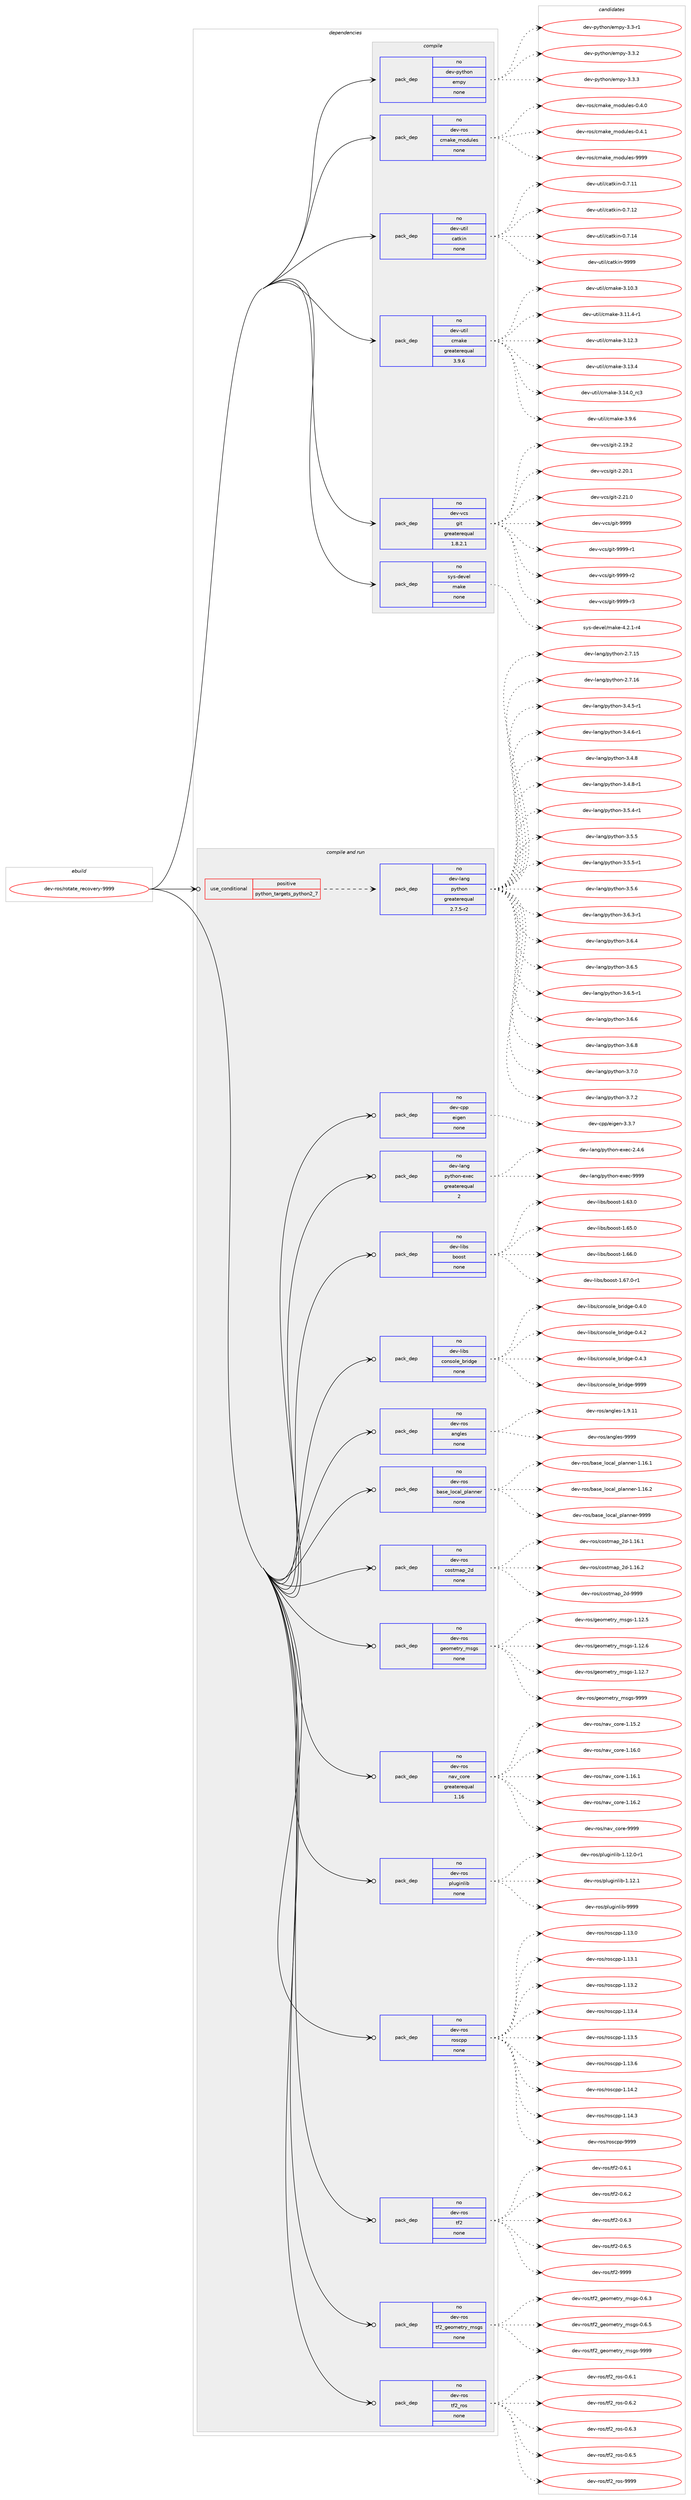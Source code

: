 digraph prolog {

# *************
# Graph options
# *************

newrank=true;
concentrate=true;
compound=true;
graph [rankdir=LR,fontname=Helvetica,fontsize=10,ranksep=1.5];#, ranksep=2.5, nodesep=0.2];
edge  [arrowhead=vee];
node  [fontname=Helvetica,fontsize=10];

# **********
# The ebuild
# **********

subgraph cluster_leftcol {
color=gray;
rank=same;
label=<<i>ebuild</i>>;
id [label="dev-ros/rotate_recovery-9999", color=red, width=4, href="../dev-ros/rotate_recovery-9999.svg"];
}

# ****************
# The dependencies
# ****************

subgraph cluster_midcol {
color=gray;
label=<<i>dependencies</i>>;
subgraph cluster_compile {
fillcolor="#eeeeee";
style=filled;
label=<<i>compile</i>>;
subgraph pack1055062 {
dependency1468917 [label=<<TABLE BORDER="0" CELLBORDER="1" CELLSPACING="0" CELLPADDING="4" WIDTH="220"><TR><TD ROWSPAN="6" CELLPADDING="30">pack_dep</TD></TR><TR><TD WIDTH="110">no</TD></TR><TR><TD>dev-python</TD></TR><TR><TD>empy</TD></TR><TR><TD>none</TD></TR><TR><TD></TD></TR></TABLE>>, shape=none, color=blue];
}
id:e -> dependency1468917:w [weight=20,style="solid",arrowhead="vee"];
subgraph pack1055063 {
dependency1468918 [label=<<TABLE BORDER="0" CELLBORDER="1" CELLSPACING="0" CELLPADDING="4" WIDTH="220"><TR><TD ROWSPAN="6" CELLPADDING="30">pack_dep</TD></TR><TR><TD WIDTH="110">no</TD></TR><TR><TD>dev-ros</TD></TR><TR><TD>cmake_modules</TD></TR><TR><TD>none</TD></TR><TR><TD></TD></TR></TABLE>>, shape=none, color=blue];
}
id:e -> dependency1468918:w [weight=20,style="solid",arrowhead="vee"];
subgraph pack1055064 {
dependency1468919 [label=<<TABLE BORDER="0" CELLBORDER="1" CELLSPACING="0" CELLPADDING="4" WIDTH="220"><TR><TD ROWSPAN="6" CELLPADDING="30">pack_dep</TD></TR><TR><TD WIDTH="110">no</TD></TR><TR><TD>dev-util</TD></TR><TR><TD>catkin</TD></TR><TR><TD>none</TD></TR><TR><TD></TD></TR></TABLE>>, shape=none, color=blue];
}
id:e -> dependency1468919:w [weight=20,style="solid",arrowhead="vee"];
subgraph pack1055065 {
dependency1468920 [label=<<TABLE BORDER="0" CELLBORDER="1" CELLSPACING="0" CELLPADDING="4" WIDTH="220"><TR><TD ROWSPAN="6" CELLPADDING="30">pack_dep</TD></TR><TR><TD WIDTH="110">no</TD></TR><TR><TD>dev-util</TD></TR><TR><TD>cmake</TD></TR><TR><TD>greaterequal</TD></TR><TR><TD>3.9.6</TD></TR></TABLE>>, shape=none, color=blue];
}
id:e -> dependency1468920:w [weight=20,style="solid",arrowhead="vee"];
subgraph pack1055066 {
dependency1468921 [label=<<TABLE BORDER="0" CELLBORDER="1" CELLSPACING="0" CELLPADDING="4" WIDTH="220"><TR><TD ROWSPAN="6" CELLPADDING="30">pack_dep</TD></TR><TR><TD WIDTH="110">no</TD></TR><TR><TD>dev-vcs</TD></TR><TR><TD>git</TD></TR><TR><TD>greaterequal</TD></TR><TR><TD>1.8.2.1</TD></TR></TABLE>>, shape=none, color=blue];
}
id:e -> dependency1468921:w [weight=20,style="solid",arrowhead="vee"];
subgraph pack1055067 {
dependency1468922 [label=<<TABLE BORDER="0" CELLBORDER="1" CELLSPACING="0" CELLPADDING="4" WIDTH="220"><TR><TD ROWSPAN="6" CELLPADDING="30">pack_dep</TD></TR><TR><TD WIDTH="110">no</TD></TR><TR><TD>sys-devel</TD></TR><TR><TD>make</TD></TR><TR><TD>none</TD></TR><TR><TD></TD></TR></TABLE>>, shape=none, color=blue];
}
id:e -> dependency1468922:w [weight=20,style="solid",arrowhead="vee"];
}
subgraph cluster_compileandrun {
fillcolor="#eeeeee";
style=filled;
label=<<i>compile and run</i>>;
subgraph cond390465 {
dependency1468923 [label=<<TABLE BORDER="0" CELLBORDER="1" CELLSPACING="0" CELLPADDING="4"><TR><TD ROWSPAN="3" CELLPADDING="10">use_conditional</TD></TR><TR><TD>positive</TD></TR><TR><TD>python_targets_python2_7</TD></TR></TABLE>>, shape=none, color=red];
subgraph pack1055068 {
dependency1468924 [label=<<TABLE BORDER="0" CELLBORDER="1" CELLSPACING="0" CELLPADDING="4" WIDTH="220"><TR><TD ROWSPAN="6" CELLPADDING="30">pack_dep</TD></TR><TR><TD WIDTH="110">no</TD></TR><TR><TD>dev-lang</TD></TR><TR><TD>python</TD></TR><TR><TD>greaterequal</TD></TR><TR><TD>2.7.5-r2</TD></TR></TABLE>>, shape=none, color=blue];
}
dependency1468923:e -> dependency1468924:w [weight=20,style="dashed",arrowhead="vee"];
}
id:e -> dependency1468923:w [weight=20,style="solid",arrowhead="odotvee"];
subgraph pack1055069 {
dependency1468925 [label=<<TABLE BORDER="0" CELLBORDER="1" CELLSPACING="0" CELLPADDING="4" WIDTH="220"><TR><TD ROWSPAN="6" CELLPADDING="30">pack_dep</TD></TR><TR><TD WIDTH="110">no</TD></TR><TR><TD>dev-cpp</TD></TR><TR><TD>eigen</TD></TR><TR><TD>none</TD></TR><TR><TD></TD></TR></TABLE>>, shape=none, color=blue];
}
id:e -> dependency1468925:w [weight=20,style="solid",arrowhead="odotvee"];
subgraph pack1055070 {
dependency1468926 [label=<<TABLE BORDER="0" CELLBORDER="1" CELLSPACING="0" CELLPADDING="4" WIDTH="220"><TR><TD ROWSPAN="6" CELLPADDING="30">pack_dep</TD></TR><TR><TD WIDTH="110">no</TD></TR><TR><TD>dev-lang</TD></TR><TR><TD>python-exec</TD></TR><TR><TD>greaterequal</TD></TR><TR><TD>2</TD></TR></TABLE>>, shape=none, color=blue];
}
id:e -> dependency1468926:w [weight=20,style="solid",arrowhead="odotvee"];
subgraph pack1055071 {
dependency1468927 [label=<<TABLE BORDER="0" CELLBORDER="1" CELLSPACING="0" CELLPADDING="4" WIDTH="220"><TR><TD ROWSPAN="6" CELLPADDING="30">pack_dep</TD></TR><TR><TD WIDTH="110">no</TD></TR><TR><TD>dev-libs</TD></TR><TR><TD>boost</TD></TR><TR><TD>none</TD></TR><TR><TD></TD></TR></TABLE>>, shape=none, color=blue];
}
id:e -> dependency1468927:w [weight=20,style="solid",arrowhead="odotvee"];
subgraph pack1055072 {
dependency1468928 [label=<<TABLE BORDER="0" CELLBORDER="1" CELLSPACING="0" CELLPADDING="4" WIDTH="220"><TR><TD ROWSPAN="6" CELLPADDING="30">pack_dep</TD></TR><TR><TD WIDTH="110">no</TD></TR><TR><TD>dev-libs</TD></TR><TR><TD>console_bridge</TD></TR><TR><TD>none</TD></TR><TR><TD></TD></TR></TABLE>>, shape=none, color=blue];
}
id:e -> dependency1468928:w [weight=20,style="solid",arrowhead="odotvee"];
subgraph pack1055073 {
dependency1468929 [label=<<TABLE BORDER="0" CELLBORDER="1" CELLSPACING="0" CELLPADDING="4" WIDTH="220"><TR><TD ROWSPAN="6" CELLPADDING="30">pack_dep</TD></TR><TR><TD WIDTH="110">no</TD></TR><TR><TD>dev-ros</TD></TR><TR><TD>angles</TD></TR><TR><TD>none</TD></TR><TR><TD></TD></TR></TABLE>>, shape=none, color=blue];
}
id:e -> dependency1468929:w [weight=20,style="solid",arrowhead="odotvee"];
subgraph pack1055074 {
dependency1468930 [label=<<TABLE BORDER="0" CELLBORDER="1" CELLSPACING="0" CELLPADDING="4" WIDTH="220"><TR><TD ROWSPAN="6" CELLPADDING="30">pack_dep</TD></TR><TR><TD WIDTH="110">no</TD></TR><TR><TD>dev-ros</TD></TR><TR><TD>base_local_planner</TD></TR><TR><TD>none</TD></TR><TR><TD></TD></TR></TABLE>>, shape=none, color=blue];
}
id:e -> dependency1468930:w [weight=20,style="solid",arrowhead="odotvee"];
subgraph pack1055075 {
dependency1468931 [label=<<TABLE BORDER="0" CELLBORDER="1" CELLSPACING="0" CELLPADDING="4" WIDTH="220"><TR><TD ROWSPAN="6" CELLPADDING="30">pack_dep</TD></TR><TR><TD WIDTH="110">no</TD></TR><TR><TD>dev-ros</TD></TR><TR><TD>costmap_2d</TD></TR><TR><TD>none</TD></TR><TR><TD></TD></TR></TABLE>>, shape=none, color=blue];
}
id:e -> dependency1468931:w [weight=20,style="solid",arrowhead="odotvee"];
subgraph pack1055076 {
dependency1468932 [label=<<TABLE BORDER="0" CELLBORDER="1" CELLSPACING="0" CELLPADDING="4" WIDTH="220"><TR><TD ROWSPAN="6" CELLPADDING="30">pack_dep</TD></TR><TR><TD WIDTH="110">no</TD></TR><TR><TD>dev-ros</TD></TR><TR><TD>geometry_msgs</TD></TR><TR><TD>none</TD></TR><TR><TD></TD></TR></TABLE>>, shape=none, color=blue];
}
id:e -> dependency1468932:w [weight=20,style="solid",arrowhead="odotvee"];
subgraph pack1055077 {
dependency1468933 [label=<<TABLE BORDER="0" CELLBORDER="1" CELLSPACING="0" CELLPADDING="4" WIDTH="220"><TR><TD ROWSPAN="6" CELLPADDING="30">pack_dep</TD></TR><TR><TD WIDTH="110">no</TD></TR><TR><TD>dev-ros</TD></TR><TR><TD>nav_core</TD></TR><TR><TD>greaterequal</TD></TR><TR><TD>1.16</TD></TR></TABLE>>, shape=none, color=blue];
}
id:e -> dependency1468933:w [weight=20,style="solid",arrowhead="odotvee"];
subgraph pack1055078 {
dependency1468934 [label=<<TABLE BORDER="0" CELLBORDER="1" CELLSPACING="0" CELLPADDING="4" WIDTH="220"><TR><TD ROWSPAN="6" CELLPADDING="30">pack_dep</TD></TR><TR><TD WIDTH="110">no</TD></TR><TR><TD>dev-ros</TD></TR><TR><TD>pluginlib</TD></TR><TR><TD>none</TD></TR><TR><TD></TD></TR></TABLE>>, shape=none, color=blue];
}
id:e -> dependency1468934:w [weight=20,style="solid",arrowhead="odotvee"];
subgraph pack1055079 {
dependency1468935 [label=<<TABLE BORDER="0" CELLBORDER="1" CELLSPACING="0" CELLPADDING="4" WIDTH="220"><TR><TD ROWSPAN="6" CELLPADDING="30">pack_dep</TD></TR><TR><TD WIDTH="110">no</TD></TR><TR><TD>dev-ros</TD></TR><TR><TD>roscpp</TD></TR><TR><TD>none</TD></TR><TR><TD></TD></TR></TABLE>>, shape=none, color=blue];
}
id:e -> dependency1468935:w [weight=20,style="solid",arrowhead="odotvee"];
subgraph pack1055080 {
dependency1468936 [label=<<TABLE BORDER="0" CELLBORDER="1" CELLSPACING="0" CELLPADDING="4" WIDTH="220"><TR><TD ROWSPAN="6" CELLPADDING="30">pack_dep</TD></TR><TR><TD WIDTH="110">no</TD></TR><TR><TD>dev-ros</TD></TR><TR><TD>tf2</TD></TR><TR><TD>none</TD></TR><TR><TD></TD></TR></TABLE>>, shape=none, color=blue];
}
id:e -> dependency1468936:w [weight=20,style="solid",arrowhead="odotvee"];
subgraph pack1055081 {
dependency1468937 [label=<<TABLE BORDER="0" CELLBORDER="1" CELLSPACING="0" CELLPADDING="4" WIDTH="220"><TR><TD ROWSPAN="6" CELLPADDING="30">pack_dep</TD></TR><TR><TD WIDTH="110">no</TD></TR><TR><TD>dev-ros</TD></TR><TR><TD>tf2_geometry_msgs</TD></TR><TR><TD>none</TD></TR><TR><TD></TD></TR></TABLE>>, shape=none, color=blue];
}
id:e -> dependency1468937:w [weight=20,style="solid",arrowhead="odotvee"];
subgraph pack1055082 {
dependency1468938 [label=<<TABLE BORDER="0" CELLBORDER="1" CELLSPACING="0" CELLPADDING="4" WIDTH="220"><TR><TD ROWSPAN="6" CELLPADDING="30">pack_dep</TD></TR><TR><TD WIDTH="110">no</TD></TR><TR><TD>dev-ros</TD></TR><TR><TD>tf2_ros</TD></TR><TR><TD>none</TD></TR><TR><TD></TD></TR></TABLE>>, shape=none, color=blue];
}
id:e -> dependency1468938:w [weight=20,style="solid",arrowhead="odotvee"];
}
subgraph cluster_run {
fillcolor="#eeeeee";
style=filled;
label=<<i>run</i>>;
}
}

# **************
# The candidates
# **************

subgraph cluster_choices {
rank=same;
color=gray;
label=<<i>candidates</i>>;

subgraph choice1055062 {
color=black;
nodesep=1;
choice1001011184511212111610411111047101109112121455146514511449 [label="dev-python/empy-3.3-r1", color=red, width=4,href="../dev-python/empy-3.3-r1.svg"];
choice1001011184511212111610411111047101109112121455146514650 [label="dev-python/empy-3.3.2", color=red, width=4,href="../dev-python/empy-3.3.2.svg"];
choice1001011184511212111610411111047101109112121455146514651 [label="dev-python/empy-3.3.3", color=red, width=4,href="../dev-python/empy-3.3.3.svg"];
dependency1468917:e -> choice1001011184511212111610411111047101109112121455146514511449:w [style=dotted,weight="100"];
dependency1468917:e -> choice1001011184511212111610411111047101109112121455146514650:w [style=dotted,weight="100"];
dependency1468917:e -> choice1001011184511212111610411111047101109112121455146514651:w [style=dotted,weight="100"];
}
subgraph choice1055063 {
color=black;
nodesep=1;
choice1001011184511411111547991099710710195109111100117108101115454846524648 [label="dev-ros/cmake_modules-0.4.0", color=red, width=4,href="../dev-ros/cmake_modules-0.4.0.svg"];
choice1001011184511411111547991099710710195109111100117108101115454846524649 [label="dev-ros/cmake_modules-0.4.1", color=red, width=4,href="../dev-ros/cmake_modules-0.4.1.svg"];
choice10010111845114111115479910997107101951091111001171081011154557575757 [label="dev-ros/cmake_modules-9999", color=red, width=4,href="../dev-ros/cmake_modules-9999.svg"];
dependency1468918:e -> choice1001011184511411111547991099710710195109111100117108101115454846524648:w [style=dotted,weight="100"];
dependency1468918:e -> choice1001011184511411111547991099710710195109111100117108101115454846524649:w [style=dotted,weight="100"];
dependency1468918:e -> choice10010111845114111115479910997107101951091111001171081011154557575757:w [style=dotted,weight="100"];
}
subgraph choice1055064 {
color=black;
nodesep=1;
choice1001011184511711610510847999711610710511045484655464949 [label="dev-util/catkin-0.7.11", color=red, width=4,href="../dev-util/catkin-0.7.11.svg"];
choice1001011184511711610510847999711610710511045484655464950 [label="dev-util/catkin-0.7.12", color=red, width=4,href="../dev-util/catkin-0.7.12.svg"];
choice1001011184511711610510847999711610710511045484655464952 [label="dev-util/catkin-0.7.14", color=red, width=4,href="../dev-util/catkin-0.7.14.svg"];
choice100101118451171161051084799971161071051104557575757 [label="dev-util/catkin-9999", color=red, width=4,href="../dev-util/catkin-9999.svg"];
dependency1468919:e -> choice1001011184511711610510847999711610710511045484655464949:w [style=dotted,weight="100"];
dependency1468919:e -> choice1001011184511711610510847999711610710511045484655464950:w [style=dotted,weight="100"];
dependency1468919:e -> choice1001011184511711610510847999711610710511045484655464952:w [style=dotted,weight="100"];
dependency1468919:e -> choice100101118451171161051084799971161071051104557575757:w [style=dotted,weight="100"];
}
subgraph choice1055065 {
color=black;
nodesep=1;
choice1001011184511711610510847991099710710145514649484651 [label="dev-util/cmake-3.10.3", color=red, width=4,href="../dev-util/cmake-3.10.3.svg"];
choice10010111845117116105108479910997107101455146494946524511449 [label="dev-util/cmake-3.11.4-r1", color=red, width=4,href="../dev-util/cmake-3.11.4-r1.svg"];
choice1001011184511711610510847991099710710145514649504651 [label="dev-util/cmake-3.12.3", color=red, width=4,href="../dev-util/cmake-3.12.3.svg"];
choice1001011184511711610510847991099710710145514649514652 [label="dev-util/cmake-3.13.4", color=red, width=4,href="../dev-util/cmake-3.13.4.svg"];
choice1001011184511711610510847991099710710145514649524648951149951 [label="dev-util/cmake-3.14.0_rc3", color=red, width=4,href="../dev-util/cmake-3.14.0_rc3.svg"];
choice10010111845117116105108479910997107101455146574654 [label="dev-util/cmake-3.9.6", color=red, width=4,href="../dev-util/cmake-3.9.6.svg"];
dependency1468920:e -> choice1001011184511711610510847991099710710145514649484651:w [style=dotted,weight="100"];
dependency1468920:e -> choice10010111845117116105108479910997107101455146494946524511449:w [style=dotted,weight="100"];
dependency1468920:e -> choice1001011184511711610510847991099710710145514649504651:w [style=dotted,weight="100"];
dependency1468920:e -> choice1001011184511711610510847991099710710145514649514652:w [style=dotted,weight="100"];
dependency1468920:e -> choice1001011184511711610510847991099710710145514649524648951149951:w [style=dotted,weight="100"];
dependency1468920:e -> choice10010111845117116105108479910997107101455146574654:w [style=dotted,weight="100"];
}
subgraph choice1055066 {
color=black;
nodesep=1;
choice10010111845118991154710310511645504649574650 [label="dev-vcs/git-2.19.2", color=red, width=4,href="../dev-vcs/git-2.19.2.svg"];
choice10010111845118991154710310511645504650484649 [label="dev-vcs/git-2.20.1", color=red, width=4,href="../dev-vcs/git-2.20.1.svg"];
choice10010111845118991154710310511645504650494648 [label="dev-vcs/git-2.21.0", color=red, width=4,href="../dev-vcs/git-2.21.0.svg"];
choice1001011184511899115471031051164557575757 [label="dev-vcs/git-9999", color=red, width=4,href="../dev-vcs/git-9999.svg"];
choice10010111845118991154710310511645575757574511449 [label="dev-vcs/git-9999-r1", color=red, width=4,href="../dev-vcs/git-9999-r1.svg"];
choice10010111845118991154710310511645575757574511450 [label="dev-vcs/git-9999-r2", color=red, width=4,href="../dev-vcs/git-9999-r2.svg"];
choice10010111845118991154710310511645575757574511451 [label="dev-vcs/git-9999-r3", color=red, width=4,href="../dev-vcs/git-9999-r3.svg"];
dependency1468921:e -> choice10010111845118991154710310511645504649574650:w [style=dotted,weight="100"];
dependency1468921:e -> choice10010111845118991154710310511645504650484649:w [style=dotted,weight="100"];
dependency1468921:e -> choice10010111845118991154710310511645504650494648:w [style=dotted,weight="100"];
dependency1468921:e -> choice1001011184511899115471031051164557575757:w [style=dotted,weight="100"];
dependency1468921:e -> choice10010111845118991154710310511645575757574511449:w [style=dotted,weight="100"];
dependency1468921:e -> choice10010111845118991154710310511645575757574511450:w [style=dotted,weight="100"];
dependency1468921:e -> choice10010111845118991154710310511645575757574511451:w [style=dotted,weight="100"];
}
subgraph choice1055067 {
color=black;
nodesep=1;
choice1151211154510010111810110847109971071014552465046494511452 [label="sys-devel/make-4.2.1-r4", color=red, width=4,href="../sys-devel/make-4.2.1-r4.svg"];
dependency1468922:e -> choice1151211154510010111810110847109971071014552465046494511452:w [style=dotted,weight="100"];
}
subgraph choice1055068 {
color=black;
nodesep=1;
choice10010111845108971101034711212111610411111045504655464953 [label="dev-lang/python-2.7.15", color=red, width=4,href="../dev-lang/python-2.7.15.svg"];
choice10010111845108971101034711212111610411111045504655464954 [label="dev-lang/python-2.7.16", color=red, width=4,href="../dev-lang/python-2.7.16.svg"];
choice1001011184510897110103471121211161041111104551465246534511449 [label="dev-lang/python-3.4.5-r1", color=red, width=4,href="../dev-lang/python-3.4.5-r1.svg"];
choice1001011184510897110103471121211161041111104551465246544511449 [label="dev-lang/python-3.4.6-r1", color=red, width=4,href="../dev-lang/python-3.4.6-r1.svg"];
choice100101118451089711010347112121116104111110455146524656 [label="dev-lang/python-3.4.8", color=red, width=4,href="../dev-lang/python-3.4.8.svg"];
choice1001011184510897110103471121211161041111104551465246564511449 [label="dev-lang/python-3.4.8-r1", color=red, width=4,href="../dev-lang/python-3.4.8-r1.svg"];
choice1001011184510897110103471121211161041111104551465346524511449 [label="dev-lang/python-3.5.4-r1", color=red, width=4,href="../dev-lang/python-3.5.4-r1.svg"];
choice100101118451089711010347112121116104111110455146534653 [label="dev-lang/python-3.5.5", color=red, width=4,href="../dev-lang/python-3.5.5.svg"];
choice1001011184510897110103471121211161041111104551465346534511449 [label="dev-lang/python-3.5.5-r1", color=red, width=4,href="../dev-lang/python-3.5.5-r1.svg"];
choice100101118451089711010347112121116104111110455146534654 [label="dev-lang/python-3.5.6", color=red, width=4,href="../dev-lang/python-3.5.6.svg"];
choice1001011184510897110103471121211161041111104551465446514511449 [label="dev-lang/python-3.6.3-r1", color=red, width=4,href="../dev-lang/python-3.6.3-r1.svg"];
choice100101118451089711010347112121116104111110455146544652 [label="dev-lang/python-3.6.4", color=red, width=4,href="../dev-lang/python-3.6.4.svg"];
choice100101118451089711010347112121116104111110455146544653 [label="dev-lang/python-3.6.5", color=red, width=4,href="../dev-lang/python-3.6.5.svg"];
choice1001011184510897110103471121211161041111104551465446534511449 [label="dev-lang/python-3.6.5-r1", color=red, width=4,href="../dev-lang/python-3.6.5-r1.svg"];
choice100101118451089711010347112121116104111110455146544654 [label="dev-lang/python-3.6.6", color=red, width=4,href="../dev-lang/python-3.6.6.svg"];
choice100101118451089711010347112121116104111110455146544656 [label="dev-lang/python-3.6.8", color=red, width=4,href="../dev-lang/python-3.6.8.svg"];
choice100101118451089711010347112121116104111110455146554648 [label="dev-lang/python-3.7.0", color=red, width=4,href="../dev-lang/python-3.7.0.svg"];
choice100101118451089711010347112121116104111110455146554650 [label="dev-lang/python-3.7.2", color=red, width=4,href="../dev-lang/python-3.7.2.svg"];
dependency1468924:e -> choice10010111845108971101034711212111610411111045504655464953:w [style=dotted,weight="100"];
dependency1468924:e -> choice10010111845108971101034711212111610411111045504655464954:w [style=dotted,weight="100"];
dependency1468924:e -> choice1001011184510897110103471121211161041111104551465246534511449:w [style=dotted,weight="100"];
dependency1468924:e -> choice1001011184510897110103471121211161041111104551465246544511449:w [style=dotted,weight="100"];
dependency1468924:e -> choice100101118451089711010347112121116104111110455146524656:w [style=dotted,weight="100"];
dependency1468924:e -> choice1001011184510897110103471121211161041111104551465246564511449:w [style=dotted,weight="100"];
dependency1468924:e -> choice1001011184510897110103471121211161041111104551465346524511449:w [style=dotted,weight="100"];
dependency1468924:e -> choice100101118451089711010347112121116104111110455146534653:w [style=dotted,weight="100"];
dependency1468924:e -> choice1001011184510897110103471121211161041111104551465346534511449:w [style=dotted,weight="100"];
dependency1468924:e -> choice100101118451089711010347112121116104111110455146534654:w [style=dotted,weight="100"];
dependency1468924:e -> choice1001011184510897110103471121211161041111104551465446514511449:w [style=dotted,weight="100"];
dependency1468924:e -> choice100101118451089711010347112121116104111110455146544652:w [style=dotted,weight="100"];
dependency1468924:e -> choice100101118451089711010347112121116104111110455146544653:w [style=dotted,weight="100"];
dependency1468924:e -> choice1001011184510897110103471121211161041111104551465446534511449:w [style=dotted,weight="100"];
dependency1468924:e -> choice100101118451089711010347112121116104111110455146544654:w [style=dotted,weight="100"];
dependency1468924:e -> choice100101118451089711010347112121116104111110455146544656:w [style=dotted,weight="100"];
dependency1468924:e -> choice100101118451089711010347112121116104111110455146554648:w [style=dotted,weight="100"];
dependency1468924:e -> choice100101118451089711010347112121116104111110455146554650:w [style=dotted,weight="100"];
}
subgraph choice1055069 {
color=black;
nodesep=1;
choice100101118459911211247101105103101110455146514655 [label="dev-cpp/eigen-3.3.7", color=red, width=4,href="../dev-cpp/eigen-3.3.7.svg"];
dependency1468925:e -> choice100101118459911211247101105103101110455146514655:w [style=dotted,weight="100"];
}
subgraph choice1055070 {
color=black;
nodesep=1;
choice1001011184510897110103471121211161041111104510112010199455046524654 [label="dev-lang/python-exec-2.4.6", color=red, width=4,href="../dev-lang/python-exec-2.4.6.svg"];
choice10010111845108971101034711212111610411111045101120101994557575757 [label="dev-lang/python-exec-9999", color=red, width=4,href="../dev-lang/python-exec-9999.svg"];
dependency1468926:e -> choice1001011184510897110103471121211161041111104510112010199455046524654:w [style=dotted,weight="100"];
dependency1468926:e -> choice10010111845108971101034711212111610411111045101120101994557575757:w [style=dotted,weight="100"];
}
subgraph choice1055071 {
color=black;
nodesep=1;
choice1001011184510810598115479811111111511645494654514648 [label="dev-libs/boost-1.63.0", color=red, width=4,href="../dev-libs/boost-1.63.0.svg"];
choice1001011184510810598115479811111111511645494654534648 [label="dev-libs/boost-1.65.0", color=red, width=4,href="../dev-libs/boost-1.65.0.svg"];
choice1001011184510810598115479811111111511645494654544648 [label="dev-libs/boost-1.66.0", color=red, width=4,href="../dev-libs/boost-1.66.0.svg"];
choice10010111845108105981154798111111115116454946545546484511449 [label="dev-libs/boost-1.67.0-r1", color=red, width=4,href="../dev-libs/boost-1.67.0-r1.svg"];
dependency1468927:e -> choice1001011184510810598115479811111111511645494654514648:w [style=dotted,weight="100"];
dependency1468927:e -> choice1001011184510810598115479811111111511645494654534648:w [style=dotted,weight="100"];
dependency1468927:e -> choice1001011184510810598115479811111111511645494654544648:w [style=dotted,weight="100"];
dependency1468927:e -> choice10010111845108105981154798111111115116454946545546484511449:w [style=dotted,weight="100"];
}
subgraph choice1055072 {
color=black;
nodesep=1;
choice100101118451081059811547991111101151111081019598114105100103101454846524648 [label="dev-libs/console_bridge-0.4.0", color=red, width=4,href="../dev-libs/console_bridge-0.4.0.svg"];
choice100101118451081059811547991111101151111081019598114105100103101454846524650 [label="dev-libs/console_bridge-0.4.2", color=red, width=4,href="../dev-libs/console_bridge-0.4.2.svg"];
choice100101118451081059811547991111101151111081019598114105100103101454846524651 [label="dev-libs/console_bridge-0.4.3", color=red, width=4,href="../dev-libs/console_bridge-0.4.3.svg"];
choice1001011184510810598115479911111011511110810195981141051001031014557575757 [label="dev-libs/console_bridge-9999", color=red, width=4,href="../dev-libs/console_bridge-9999.svg"];
dependency1468928:e -> choice100101118451081059811547991111101151111081019598114105100103101454846524648:w [style=dotted,weight="100"];
dependency1468928:e -> choice100101118451081059811547991111101151111081019598114105100103101454846524650:w [style=dotted,weight="100"];
dependency1468928:e -> choice100101118451081059811547991111101151111081019598114105100103101454846524651:w [style=dotted,weight="100"];
dependency1468928:e -> choice1001011184510810598115479911111011511110810195981141051001031014557575757:w [style=dotted,weight="100"];
}
subgraph choice1055073 {
color=black;
nodesep=1;
choice10010111845114111115479711010310810111545494657464949 [label="dev-ros/angles-1.9.11", color=red, width=4,href="../dev-ros/angles-1.9.11.svg"];
choice1001011184511411111547971101031081011154557575757 [label="dev-ros/angles-9999", color=red, width=4,href="../dev-ros/angles-9999.svg"];
dependency1468929:e -> choice10010111845114111115479711010310810111545494657464949:w [style=dotted,weight="100"];
dependency1468929:e -> choice1001011184511411111547971101031081011154557575757:w [style=dotted,weight="100"];
}
subgraph choice1055074 {
color=black;
nodesep=1;
choice10010111845114111115479897115101951081119997108951121089711011010111445494649544649 [label="dev-ros/base_local_planner-1.16.1", color=red, width=4,href="../dev-ros/base_local_planner-1.16.1.svg"];
choice10010111845114111115479897115101951081119997108951121089711011010111445494649544650 [label="dev-ros/base_local_planner-1.16.2", color=red, width=4,href="../dev-ros/base_local_planner-1.16.2.svg"];
choice1001011184511411111547989711510195108111999710895112108971101101011144557575757 [label="dev-ros/base_local_planner-9999", color=red, width=4,href="../dev-ros/base_local_planner-9999.svg"];
dependency1468930:e -> choice10010111845114111115479897115101951081119997108951121089711011010111445494649544649:w [style=dotted,weight="100"];
dependency1468930:e -> choice10010111845114111115479897115101951081119997108951121089711011010111445494649544650:w [style=dotted,weight="100"];
dependency1468930:e -> choice1001011184511411111547989711510195108111999710895112108971101101011144557575757:w [style=dotted,weight="100"];
}
subgraph choice1055075 {
color=black;
nodesep=1;
choice10010111845114111115479911111511610997112955010045494649544649 [label="dev-ros/costmap_2d-1.16.1", color=red, width=4,href="../dev-ros/costmap_2d-1.16.1.svg"];
choice10010111845114111115479911111511610997112955010045494649544650 [label="dev-ros/costmap_2d-1.16.2", color=red, width=4,href="../dev-ros/costmap_2d-1.16.2.svg"];
choice1001011184511411111547991111151161099711295501004557575757 [label="dev-ros/costmap_2d-9999", color=red, width=4,href="../dev-ros/costmap_2d-9999.svg"];
dependency1468931:e -> choice10010111845114111115479911111511610997112955010045494649544649:w [style=dotted,weight="100"];
dependency1468931:e -> choice10010111845114111115479911111511610997112955010045494649544650:w [style=dotted,weight="100"];
dependency1468931:e -> choice1001011184511411111547991111151161099711295501004557575757:w [style=dotted,weight="100"];
}
subgraph choice1055076 {
color=black;
nodesep=1;
choice10010111845114111115471031011111091011161141219510911510311545494649504653 [label="dev-ros/geometry_msgs-1.12.5", color=red, width=4,href="../dev-ros/geometry_msgs-1.12.5.svg"];
choice10010111845114111115471031011111091011161141219510911510311545494649504654 [label="dev-ros/geometry_msgs-1.12.6", color=red, width=4,href="../dev-ros/geometry_msgs-1.12.6.svg"];
choice10010111845114111115471031011111091011161141219510911510311545494649504655 [label="dev-ros/geometry_msgs-1.12.7", color=red, width=4,href="../dev-ros/geometry_msgs-1.12.7.svg"];
choice1001011184511411111547103101111109101116114121951091151031154557575757 [label="dev-ros/geometry_msgs-9999", color=red, width=4,href="../dev-ros/geometry_msgs-9999.svg"];
dependency1468932:e -> choice10010111845114111115471031011111091011161141219510911510311545494649504653:w [style=dotted,weight="100"];
dependency1468932:e -> choice10010111845114111115471031011111091011161141219510911510311545494649504654:w [style=dotted,weight="100"];
dependency1468932:e -> choice10010111845114111115471031011111091011161141219510911510311545494649504655:w [style=dotted,weight="100"];
dependency1468932:e -> choice1001011184511411111547103101111109101116114121951091151031154557575757:w [style=dotted,weight="100"];
}
subgraph choice1055077 {
color=black;
nodesep=1;
choice100101118451141111154711097118959911111410145494649534650 [label="dev-ros/nav_core-1.15.2", color=red, width=4,href="../dev-ros/nav_core-1.15.2.svg"];
choice100101118451141111154711097118959911111410145494649544648 [label="dev-ros/nav_core-1.16.0", color=red, width=4,href="../dev-ros/nav_core-1.16.0.svg"];
choice100101118451141111154711097118959911111410145494649544649 [label="dev-ros/nav_core-1.16.1", color=red, width=4,href="../dev-ros/nav_core-1.16.1.svg"];
choice100101118451141111154711097118959911111410145494649544650 [label="dev-ros/nav_core-1.16.2", color=red, width=4,href="../dev-ros/nav_core-1.16.2.svg"];
choice10010111845114111115471109711895991111141014557575757 [label="dev-ros/nav_core-9999", color=red, width=4,href="../dev-ros/nav_core-9999.svg"];
dependency1468933:e -> choice100101118451141111154711097118959911111410145494649534650:w [style=dotted,weight="100"];
dependency1468933:e -> choice100101118451141111154711097118959911111410145494649544648:w [style=dotted,weight="100"];
dependency1468933:e -> choice100101118451141111154711097118959911111410145494649544649:w [style=dotted,weight="100"];
dependency1468933:e -> choice100101118451141111154711097118959911111410145494649544650:w [style=dotted,weight="100"];
dependency1468933:e -> choice10010111845114111115471109711895991111141014557575757:w [style=dotted,weight="100"];
}
subgraph choice1055078 {
color=black;
nodesep=1;
choice100101118451141111154711210811710310511010810598454946495046484511449 [label="dev-ros/pluginlib-1.12.0-r1", color=red, width=4,href="../dev-ros/pluginlib-1.12.0-r1.svg"];
choice10010111845114111115471121081171031051101081059845494649504649 [label="dev-ros/pluginlib-1.12.1", color=red, width=4,href="../dev-ros/pluginlib-1.12.1.svg"];
choice1001011184511411111547112108117103105110108105984557575757 [label="dev-ros/pluginlib-9999", color=red, width=4,href="../dev-ros/pluginlib-9999.svg"];
dependency1468934:e -> choice100101118451141111154711210811710310511010810598454946495046484511449:w [style=dotted,weight="100"];
dependency1468934:e -> choice10010111845114111115471121081171031051101081059845494649504649:w [style=dotted,weight="100"];
dependency1468934:e -> choice1001011184511411111547112108117103105110108105984557575757:w [style=dotted,weight="100"];
}
subgraph choice1055079 {
color=black;
nodesep=1;
choice10010111845114111115471141111159911211245494649514648 [label="dev-ros/roscpp-1.13.0", color=red, width=4,href="../dev-ros/roscpp-1.13.0.svg"];
choice10010111845114111115471141111159911211245494649514649 [label="dev-ros/roscpp-1.13.1", color=red, width=4,href="../dev-ros/roscpp-1.13.1.svg"];
choice10010111845114111115471141111159911211245494649514650 [label="dev-ros/roscpp-1.13.2", color=red, width=4,href="../dev-ros/roscpp-1.13.2.svg"];
choice10010111845114111115471141111159911211245494649514652 [label="dev-ros/roscpp-1.13.4", color=red, width=4,href="../dev-ros/roscpp-1.13.4.svg"];
choice10010111845114111115471141111159911211245494649514653 [label="dev-ros/roscpp-1.13.5", color=red, width=4,href="../dev-ros/roscpp-1.13.5.svg"];
choice10010111845114111115471141111159911211245494649514654 [label="dev-ros/roscpp-1.13.6", color=red, width=4,href="../dev-ros/roscpp-1.13.6.svg"];
choice10010111845114111115471141111159911211245494649524650 [label="dev-ros/roscpp-1.14.2", color=red, width=4,href="../dev-ros/roscpp-1.14.2.svg"];
choice10010111845114111115471141111159911211245494649524651 [label="dev-ros/roscpp-1.14.3", color=red, width=4,href="../dev-ros/roscpp-1.14.3.svg"];
choice1001011184511411111547114111115991121124557575757 [label="dev-ros/roscpp-9999", color=red, width=4,href="../dev-ros/roscpp-9999.svg"];
dependency1468935:e -> choice10010111845114111115471141111159911211245494649514648:w [style=dotted,weight="100"];
dependency1468935:e -> choice10010111845114111115471141111159911211245494649514649:w [style=dotted,weight="100"];
dependency1468935:e -> choice10010111845114111115471141111159911211245494649514650:w [style=dotted,weight="100"];
dependency1468935:e -> choice10010111845114111115471141111159911211245494649514652:w [style=dotted,weight="100"];
dependency1468935:e -> choice10010111845114111115471141111159911211245494649514653:w [style=dotted,weight="100"];
dependency1468935:e -> choice10010111845114111115471141111159911211245494649514654:w [style=dotted,weight="100"];
dependency1468935:e -> choice10010111845114111115471141111159911211245494649524650:w [style=dotted,weight="100"];
dependency1468935:e -> choice10010111845114111115471141111159911211245494649524651:w [style=dotted,weight="100"];
dependency1468935:e -> choice1001011184511411111547114111115991121124557575757:w [style=dotted,weight="100"];
}
subgraph choice1055080 {
color=black;
nodesep=1;
choice100101118451141111154711610250454846544649 [label="dev-ros/tf2-0.6.1", color=red, width=4,href="../dev-ros/tf2-0.6.1.svg"];
choice100101118451141111154711610250454846544650 [label="dev-ros/tf2-0.6.2", color=red, width=4,href="../dev-ros/tf2-0.6.2.svg"];
choice100101118451141111154711610250454846544651 [label="dev-ros/tf2-0.6.3", color=red, width=4,href="../dev-ros/tf2-0.6.3.svg"];
choice100101118451141111154711610250454846544653 [label="dev-ros/tf2-0.6.5", color=red, width=4,href="../dev-ros/tf2-0.6.5.svg"];
choice1001011184511411111547116102504557575757 [label="dev-ros/tf2-9999", color=red, width=4,href="../dev-ros/tf2-9999.svg"];
dependency1468936:e -> choice100101118451141111154711610250454846544649:w [style=dotted,weight="100"];
dependency1468936:e -> choice100101118451141111154711610250454846544650:w [style=dotted,weight="100"];
dependency1468936:e -> choice100101118451141111154711610250454846544651:w [style=dotted,weight="100"];
dependency1468936:e -> choice100101118451141111154711610250454846544653:w [style=dotted,weight="100"];
dependency1468936:e -> choice1001011184511411111547116102504557575757:w [style=dotted,weight="100"];
}
subgraph choice1055081 {
color=black;
nodesep=1;
choice1001011184511411111547116102509510310111110910111611412195109115103115454846544651 [label="dev-ros/tf2_geometry_msgs-0.6.3", color=red, width=4,href="../dev-ros/tf2_geometry_msgs-0.6.3.svg"];
choice1001011184511411111547116102509510310111110910111611412195109115103115454846544653 [label="dev-ros/tf2_geometry_msgs-0.6.5", color=red, width=4,href="../dev-ros/tf2_geometry_msgs-0.6.5.svg"];
choice10010111845114111115471161025095103101111109101116114121951091151031154557575757 [label="dev-ros/tf2_geometry_msgs-9999", color=red, width=4,href="../dev-ros/tf2_geometry_msgs-9999.svg"];
dependency1468937:e -> choice1001011184511411111547116102509510310111110910111611412195109115103115454846544651:w [style=dotted,weight="100"];
dependency1468937:e -> choice1001011184511411111547116102509510310111110910111611412195109115103115454846544653:w [style=dotted,weight="100"];
dependency1468937:e -> choice10010111845114111115471161025095103101111109101116114121951091151031154557575757:w [style=dotted,weight="100"];
}
subgraph choice1055082 {
color=black;
nodesep=1;
choice10010111845114111115471161025095114111115454846544649 [label="dev-ros/tf2_ros-0.6.1", color=red, width=4,href="../dev-ros/tf2_ros-0.6.1.svg"];
choice10010111845114111115471161025095114111115454846544650 [label="dev-ros/tf2_ros-0.6.2", color=red, width=4,href="../dev-ros/tf2_ros-0.6.2.svg"];
choice10010111845114111115471161025095114111115454846544651 [label="dev-ros/tf2_ros-0.6.3", color=red, width=4,href="../dev-ros/tf2_ros-0.6.3.svg"];
choice10010111845114111115471161025095114111115454846544653 [label="dev-ros/tf2_ros-0.6.5", color=red, width=4,href="../dev-ros/tf2_ros-0.6.5.svg"];
choice100101118451141111154711610250951141111154557575757 [label="dev-ros/tf2_ros-9999", color=red, width=4,href="../dev-ros/tf2_ros-9999.svg"];
dependency1468938:e -> choice10010111845114111115471161025095114111115454846544649:w [style=dotted,weight="100"];
dependency1468938:e -> choice10010111845114111115471161025095114111115454846544650:w [style=dotted,weight="100"];
dependency1468938:e -> choice10010111845114111115471161025095114111115454846544651:w [style=dotted,weight="100"];
dependency1468938:e -> choice10010111845114111115471161025095114111115454846544653:w [style=dotted,weight="100"];
dependency1468938:e -> choice100101118451141111154711610250951141111154557575757:w [style=dotted,weight="100"];
}
}

}
